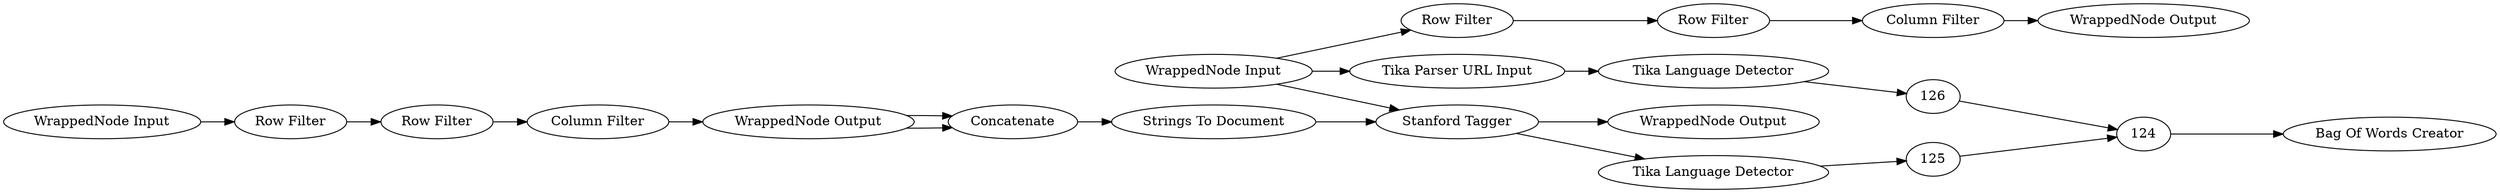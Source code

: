 digraph {
	1 [label="Tika Language Detector"]
	11 [label="Tika Parser"]
	112 [label="Tika Parser URL Input"]
	114 [label="Tika Language Detector"]
	122 [label="Row Filter"]
	113 [label=Concatenate]
	119 [label="WrappedNode Input"]
	120 [label="WrappedNode Output"]
	121 [label="Strings To Document"]
	122 [label="Stanford Tagger"]
	5 [label="Column Filter"]
	8 [label="Row Filter"]
	10 [label="Row Filter"]
	11 [label="WrappedNode Input"]
	12 [label="WrappedNode Output"]
	115 [label="Row Filter"]
	116 [label="Row Filter"]
	117 [label="Column Filter"]
	118 [label="WrappedNode Input"]
	119 [label="WrappedNode Output"]
	127 [label="Bag Of Words Creator"]
	113 -> 121
	119 -> 113
	119 -> 113
	121 -> 122
	122 -> 120
	5 -> 12
	8 -> 10
	10 -> 5
	11 -> 8
	115 -> 116
	116 -> 117
	117 -> 119
	118 -> 115
	1 -> 125
	11 -> 122
	11 -> 112
	112 -> 114
	114 -> 126
	122 -> 1
	124 -> 127
	125 -> 124
	126 -> 124
	rankdir=LR
}
